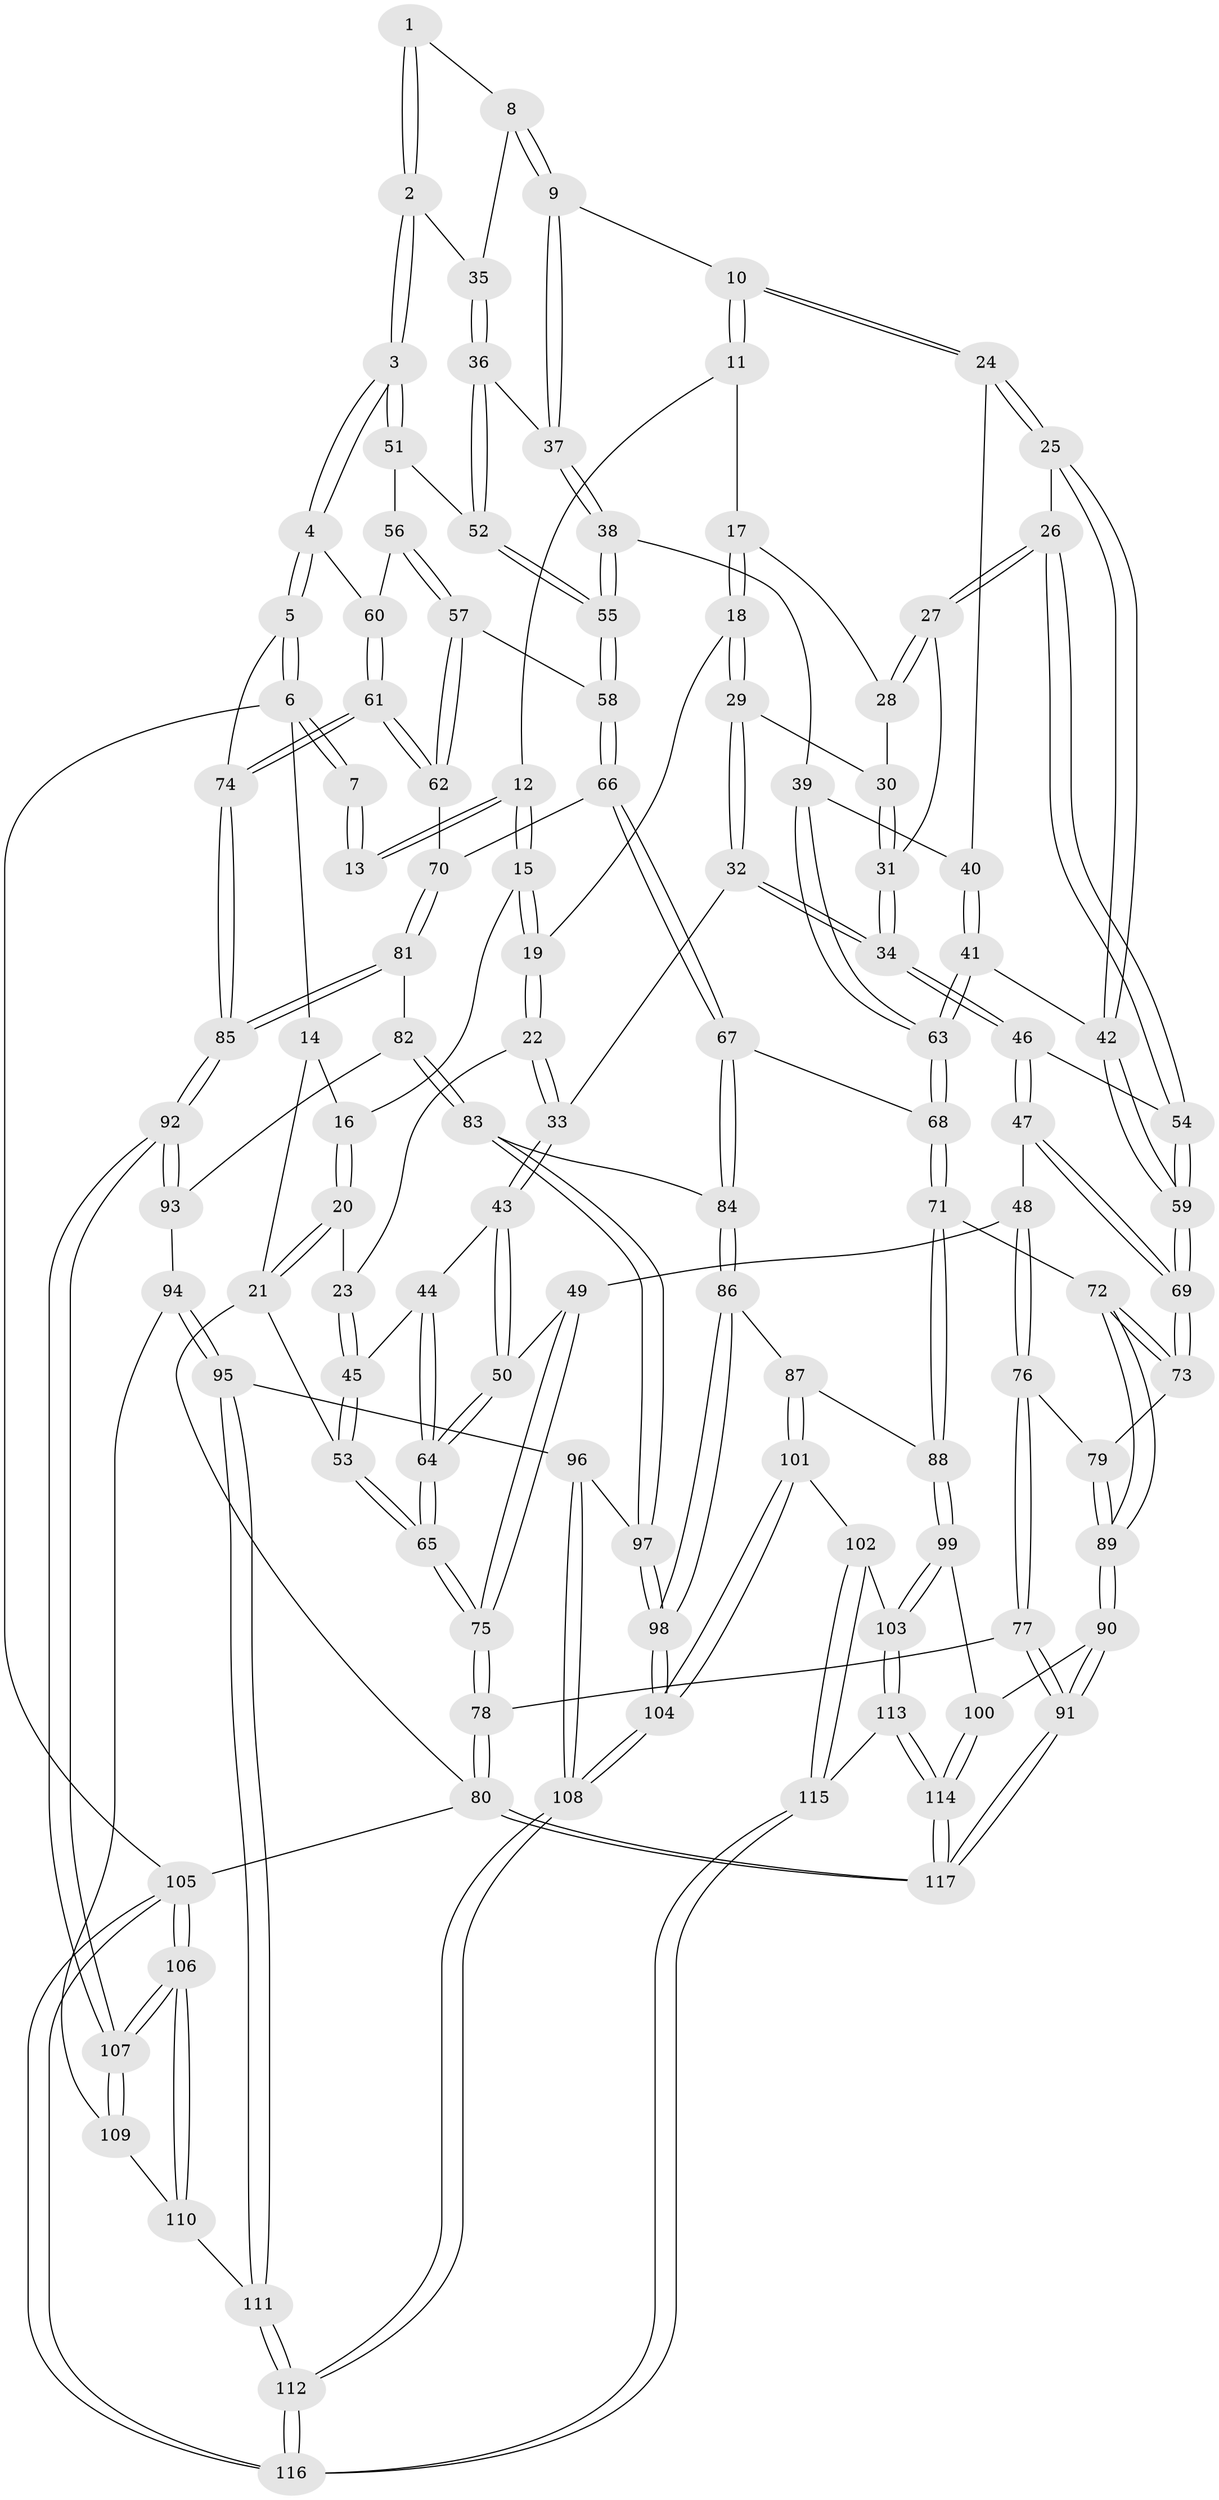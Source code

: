 // coarse degree distribution, {3: 0.2857142857142857, 4: 0.2857142857142857, 1: 0.05714285714285714, 2: 0.02857142857142857, 6: 0.11428571428571428, 5: 0.2, 13: 0.02857142857142857}
// Generated by graph-tools (version 1.1) at 2025/04/03/04/25 22:04:53]
// undirected, 117 vertices, 289 edges
graph export_dot {
graph [start="1"]
  node [color=gray90,style=filled];
  1 [pos="+0.8694929332784558+0.06879972064200057"];
  2 [pos="+1+0.24212539457708146"];
  3 [pos="+1+0.29918564423611477"];
  4 [pos="+1+0.3009842053264812"];
  5 [pos="+1+0.30316468989732326"];
  6 [pos="+1+0"];
  7 [pos="+0.8586558607006817+0"];
  8 [pos="+0.7447340515031847+0.1985415270041723"];
  9 [pos="+0.6618235037218211+0.22171140255969665"];
  10 [pos="+0.6512696591686032+0.21900063540850928"];
  11 [pos="+0.4873646763613345+0"];
  12 [pos="+0.4853555958127518+0"];
  13 [pos="+0.4855166602401407+0"];
  14 [pos="+0.026788802835127523+0"];
  15 [pos="+0.1376667962003089+0.13931039344913462"];
  16 [pos="+0.11968383706673459+0.12366386273179213"];
  17 [pos="+0.3881418771571377+0.11742977578520576"];
  18 [pos="+0.21120040828908856+0.19079012674013762"];
  19 [pos="+0.17108518508071907+0.1858813212705573"];
  20 [pos="+0+0.24405798322042688"];
  21 [pos="+0+0.24834974646533917"];
  22 [pos="+0.126495468886416+0.31382246178575995"];
  23 [pos="+0.09848538733168909+0.32912323269157906"];
  24 [pos="+0.6245376837458269+0.2498925617323959"];
  25 [pos="+0.4841411420000555+0.3645392916728269"];
  26 [pos="+0.47284485278479266+0.3628097486628125"];
  27 [pos="+0.42276155416550293+0.3384796765407109"];
  28 [pos="+0.386771825326757+0.15675646780884028"];
  29 [pos="+0.26050607263223274+0.2555641190683078"];
  30 [pos="+0.30482502521515903+0.26240603096585396"];
  31 [pos="+0.3608652225824861+0.348952317577929"];
  32 [pos="+0.2469725096747594+0.36249750801388264"];
  33 [pos="+0.22375821057526182+0.3604901003015438"];
  34 [pos="+0.29207089302345857+0.38709058337513874"];
  35 [pos="+0.861515994715751+0.2571760733223747"];
  36 [pos="+0.8422233393213656+0.3798300348647591"];
  37 [pos="+0.7122820356817274+0.30855018673745527"];
  38 [pos="+0.7194660142808336+0.46647693246253547"];
  39 [pos="+0.6664680313312745+0.4702857831482759"];
  40 [pos="+0.6341665461246709+0.38263010927736857"];
  41 [pos="+0.5552071448031022+0.5049008062576212"];
  42 [pos="+0.5396863958934125+0.4876949020344457"];
  43 [pos="+0.13006687404782918+0.5205503406256136"];
  44 [pos="+0.09403747289702392+0.4625483334331878"];
  45 [pos="+0.08288018336781024+0.4325806474725806"];
  46 [pos="+0.2911216739417871+0.4175826291988208"];
  47 [pos="+0.19075165264664423+0.547026499520929"];
  48 [pos="+0.14110548580182264+0.5388903452185085"];
  49 [pos="+0.13770427743859368+0.5352580947202881"];
  50 [pos="+0.13186095240138446+0.5258362284619754"];
  51 [pos="+0.8755919154439613+0.39491804141082454"];
  52 [pos="+0.8481426618508559+0.3891756109472178"];
  53 [pos="+0+0.40471396724463915"];
  54 [pos="+0.3649647212320249+0.5115965485435151"];
  55 [pos="+0.7614439155870478+0.4951158039196817"];
  56 [pos="+0.893716272485369+0.4746576615245281"];
  57 [pos="+0.8916335525112682+0.4835219174347947"];
  58 [pos="+0.7634012502993646+0.5000622860166788"];
  59 [pos="+0.3677565097901178+0.5374653515340254"];
  60 [pos="+0.919342635726863+0.4692468998689015"];
  61 [pos="+1+0.571992427961718"];
  62 [pos="+0.913324547480971+0.5426661605175649"];
  63 [pos="+0.5598396460403317+0.5109624255213377"];
  64 [pos="+0+0.5348431530408514"];
  65 [pos="+0+0.5400868751983564"];
  66 [pos="+0.7689922671103996+0.5342541354587904"];
  67 [pos="+0.6426200821217424+0.6364950311933574"];
  68 [pos="+0.5601933001213663+0.5203949435581221"];
  69 [pos="+0.33179680621820956+0.6525770887967679"];
  70 [pos="+0.8199051682515917+0.5851422125788581"];
  71 [pos="+0.3901395104307859+0.7047851810679391"];
  72 [pos="+0.359204755544769+0.6963145192158555"];
  73 [pos="+0.33285082820944056+0.6551803177668352"];
  74 [pos="+1+0.608886009566826"];
  75 [pos="+0+0.6761814261663848"];
  76 [pos="+0.08339589997242558+0.6801348269232647"];
  77 [pos="+0+0.7427862280903178"];
  78 [pos="+0+0.7360917498001874"];
  79 [pos="+0.11297268141339963+0.7028386525920399"];
  80 [pos="+0+1"];
  81 [pos="+0.8363213717363214+0.6944744810754244"];
  82 [pos="+0.830897708590682+0.7022144258073042"];
  83 [pos="+0.7925343305257467+0.7301653558705561"];
  84 [pos="+0.6447467478983132+0.7249501199858804"];
  85 [pos="+1+0.6336560122992048"];
  86 [pos="+0.6368569026418723+0.73277923508622"];
  87 [pos="+0.5307250878694445+0.7594761429818633"];
  88 [pos="+0.4064658104459401+0.717143523969817"];
  89 [pos="+0.2075337383524406+0.8695168139644872"];
  90 [pos="+0.20433162595098794+0.8785939997713703"];
  91 [pos="+0.18108099216888118+0.9091539147243245"];
  92 [pos="+1+0.7602037683117363"];
  93 [pos="+0.8999268824935253+0.7802981630698511"];
  94 [pos="+0.9154721223923055+0.8677263716742768"];
  95 [pos="+0.8904043218710124+0.8854212375058504"];
  96 [pos="+0.8350557522722613+0.858270619672366"];
  97 [pos="+0.8013483855776063+0.7895230392061989"];
  98 [pos="+0.6879763222375119+0.9193583187216889"];
  99 [pos="+0.41312740503636175+0.9074931256418909"];
  100 [pos="+0.3824678746183877+0.925442718668912"];
  101 [pos="+0.5311561515245647+0.9112120767146908"];
  102 [pos="+0.5186404211358434+0.9225502070453141"];
  103 [pos="+0.4782365666322303+0.9332642867395888"];
  104 [pos="+0.6893517473010261+0.9533078704386445"];
  105 [pos="+1+1"];
  106 [pos="+1+1"];
  107 [pos="+1+0.7767996699869018"];
  108 [pos="+0.698229174946404+0.9676343700213261"];
  109 [pos="+0.9641909162120325+0.8582184901949405"];
  110 [pos="+0.9620483184751526+0.9626361993377412"];
  111 [pos="+0.8877451714521052+0.9544786567264391"];
  112 [pos="+0.7528412460164097+1"];
  113 [pos="+0.3583219624398049+1"];
  114 [pos="+0.3542367390894917+1"];
  115 [pos="+0.5840430839115023+1"];
  116 [pos="+0.7502208266031831+1"];
  117 [pos="+0.0943523467967077+1"];
  1 -- 2;
  1 -- 2;
  1 -- 8;
  2 -- 3;
  2 -- 3;
  2 -- 35;
  3 -- 4;
  3 -- 4;
  3 -- 51;
  3 -- 51;
  4 -- 5;
  4 -- 5;
  4 -- 60;
  5 -- 6;
  5 -- 6;
  5 -- 74;
  6 -- 7;
  6 -- 7;
  6 -- 14;
  6 -- 105;
  7 -- 13;
  7 -- 13;
  8 -- 9;
  8 -- 9;
  8 -- 35;
  9 -- 10;
  9 -- 37;
  9 -- 37;
  10 -- 11;
  10 -- 11;
  10 -- 24;
  10 -- 24;
  11 -- 12;
  11 -- 17;
  12 -- 13;
  12 -- 13;
  12 -- 15;
  12 -- 15;
  14 -- 16;
  14 -- 21;
  15 -- 16;
  15 -- 19;
  15 -- 19;
  16 -- 20;
  16 -- 20;
  17 -- 18;
  17 -- 18;
  17 -- 28;
  18 -- 19;
  18 -- 29;
  18 -- 29;
  19 -- 22;
  19 -- 22;
  20 -- 21;
  20 -- 21;
  20 -- 23;
  21 -- 53;
  21 -- 80;
  22 -- 23;
  22 -- 33;
  22 -- 33;
  23 -- 45;
  23 -- 45;
  24 -- 25;
  24 -- 25;
  24 -- 40;
  25 -- 26;
  25 -- 42;
  25 -- 42;
  26 -- 27;
  26 -- 27;
  26 -- 54;
  26 -- 54;
  27 -- 28;
  27 -- 28;
  27 -- 31;
  28 -- 30;
  29 -- 30;
  29 -- 32;
  29 -- 32;
  30 -- 31;
  30 -- 31;
  31 -- 34;
  31 -- 34;
  32 -- 33;
  32 -- 34;
  32 -- 34;
  33 -- 43;
  33 -- 43;
  34 -- 46;
  34 -- 46;
  35 -- 36;
  35 -- 36;
  36 -- 37;
  36 -- 52;
  36 -- 52;
  37 -- 38;
  37 -- 38;
  38 -- 39;
  38 -- 55;
  38 -- 55;
  39 -- 40;
  39 -- 63;
  39 -- 63;
  40 -- 41;
  40 -- 41;
  41 -- 42;
  41 -- 63;
  41 -- 63;
  42 -- 59;
  42 -- 59;
  43 -- 44;
  43 -- 50;
  43 -- 50;
  44 -- 45;
  44 -- 64;
  44 -- 64;
  45 -- 53;
  45 -- 53;
  46 -- 47;
  46 -- 47;
  46 -- 54;
  47 -- 48;
  47 -- 69;
  47 -- 69;
  48 -- 49;
  48 -- 76;
  48 -- 76;
  49 -- 50;
  49 -- 75;
  49 -- 75;
  50 -- 64;
  50 -- 64;
  51 -- 52;
  51 -- 56;
  52 -- 55;
  52 -- 55;
  53 -- 65;
  53 -- 65;
  54 -- 59;
  54 -- 59;
  55 -- 58;
  55 -- 58;
  56 -- 57;
  56 -- 57;
  56 -- 60;
  57 -- 58;
  57 -- 62;
  57 -- 62;
  58 -- 66;
  58 -- 66;
  59 -- 69;
  59 -- 69;
  60 -- 61;
  60 -- 61;
  61 -- 62;
  61 -- 62;
  61 -- 74;
  61 -- 74;
  62 -- 70;
  63 -- 68;
  63 -- 68;
  64 -- 65;
  64 -- 65;
  65 -- 75;
  65 -- 75;
  66 -- 67;
  66 -- 67;
  66 -- 70;
  67 -- 68;
  67 -- 84;
  67 -- 84;
  68 -- 71;
  68 -- 71;
  69 -- 73;
  69 -- 73;
  70 -- 81;
  70 -- 81;
  71 -- 72;
  71 -- 88;
  71 -- 88;
  72 -- 73;
  72 -- 73;
  72 -- 89;
  72 -- 89;
  73 -- 79;
  74 -- 85;
  74 -- 85;
  75 -- 78;
  75 -- 78;
  76 -- 77;
  76 -- 77;
  76 -- 79;
  77 -- 78;
  77 -- 91;
  77 -- 91;
  78 -- 80;
  78 -- 80;
  79 -- 89;
  79 -- 89;
  80 -- 117;
  80 -- 117;
  80 -- 105;
  81 -- 82;
  81 -- 85;
  81 -- 85;
  82 -- 83;
  82 -- 83;
  82 -- 93;
  83 -- 84;
  83 -- 97;
  83 -- 97;
  84 -- 86;
  84 -- 86;
  85 -- 92;
  85 -- 92;
  86 -- 87;
  86 -- 98;
  86 -- 98;
  87 -- 88;
  87 -- 101;
  87 -- 101;
  88 -- 99;
  88 -- 99;
  89 -- 90;
  89 -- 90;
  90 -- 91;
  90 -- 91;
  90 -- 100;
  91 -- 117;
  91 -- 117;
  92 -- 93;
  92 -- 93;
  92 -- 107;
  92 -- 107;
  93 -- 94;
  94 -- 95;
  94 -- 95;
  94 -- 109;
  95 -- 96;
  95 -- 111;
  95 -- 111;
  96 -- 97;
  96 -- 108;
  96 -- 108;
  97 -- 98;
  97 -- 98;
  98 -- 104;
  98 -- 104;
  99 -- 100;
  99 -- 103;
  99 -- 103;
  100 -- 114;
  100 -- 114;
  101 -- 102;
  101 -- 104;
  101 -- 104;
  102 -- 103;
  102 -- 115;
  102 -- 115;
  103 -- 113;
  103 -- 113;
  104 -- 108;
  104 -- 108;
  105 -- 106;
  105 -- 106;
  105 -- 116;
  105 -- 116;
  106 -- 107;
  106 -- 107;
  106 -- 110;
  106 -- 110;
  107 -- 109;
  107 -- 109;
  108 -- 112;
  108 -- 112;
  109 -- 110;
  110 -- 111;
  111 -- 112;
  111 -- 112;
  112 -- 116;
  112 -- 116;
  113 -- 114;
  113 -- 114;
  113 -- 115;
  114 -- 117;
  114 -- 117;
  115 -- 116;
  115 -- 116;
}
